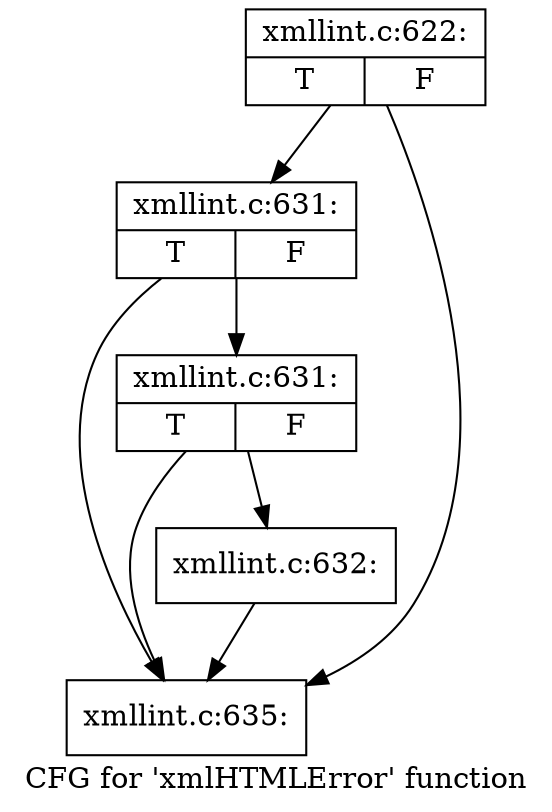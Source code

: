 digraph "CFG for 'xmlHTMLError' function" {
	label="CFG for 'xmlHTMLError' function";

	Node0x556d1b6ae700 [shape=record,label="{xmllint.c:622:|{<s0>T|<s1>F}}"];
	Node0x556d1b6ae700 -> Node0x556d1b6b1c80;
	Node0x556d1b6ae700 -> Node0x556d1b6b1bb0;
	Node0x556d1b6b1c80 [shape=record,label="{xmllint.c:631:|{<s0>T|<s1>F}}"];
	Node0x556d1b6b1c80 -> Node0x556d1b6b1c00;
	Node0x556d1b6b1c80 -> Node0x556d1b6b1bb0;
	Node0x556d1b6b1c00 [shape=record,label="{xmllint.c:631:|{<s0>T|<s1>F}}"];
	Node0x556d1b6b1c00 -> Node0x556d1b6b1b60;
	Node0x556d1b6b1c00 -> Node0x556d1b6b1bb0;
	Node0x556d1b6b1b60 [shape=record,label="{xmllint.c:632:}"];
	Node0x556d1b6b1b60 -> Node0x556d1b6b1bb0;
	Node0x556d1b6b1bb0 [shape=record,label="{xmllint.c:635:}"];
}
